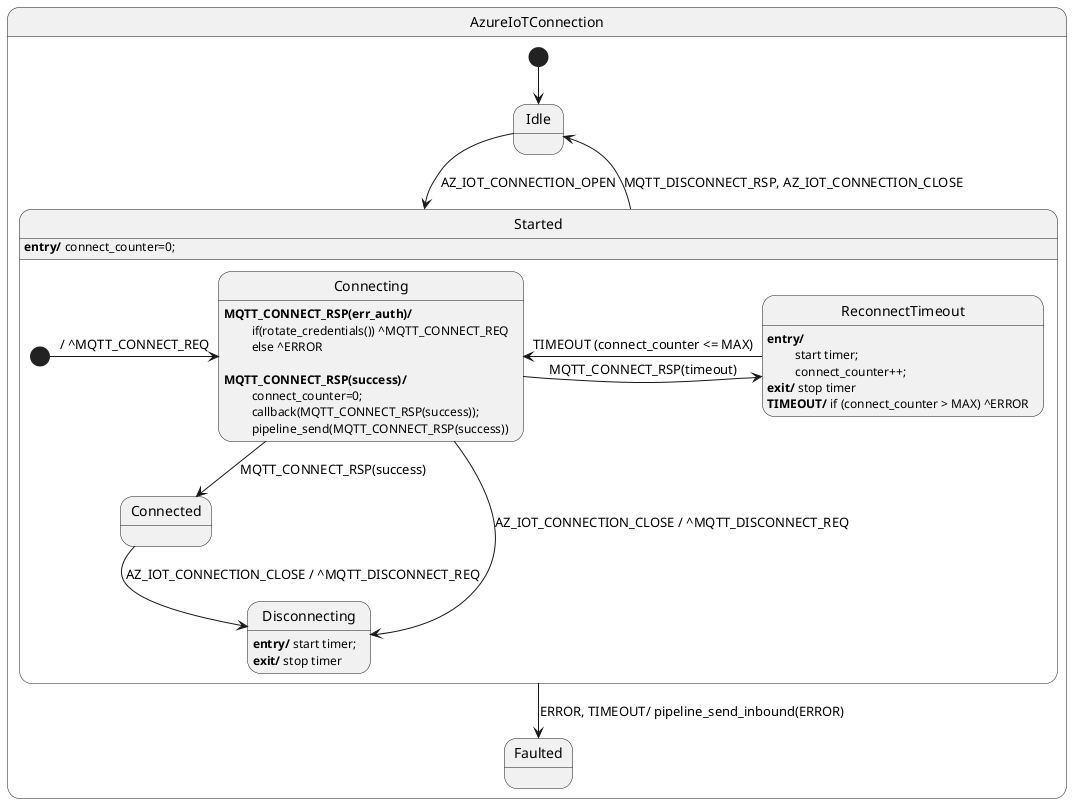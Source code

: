 @startuml

state AzureIoTConnection {
    state Idle
    state Faulted

    state Started {
        state Connecting
        Connecting : <b>MQTT_CONNECT_RSP(err_auth)/</b>
        Connecting : \t if(rotate_credentials()) ^MQTT_CONNECT_REQ
        Connecting : \t else ^ERROR
        Connecting :
        Connecting : <b>MQTT_CONNECT_RSP(success)/</b> 
        Connecting : \t connect_counter=0;
        Connecting : \t callback(MQTT_CONNECT_RSP(success));
        Connecting : \t pipeline_send(MQTT_CONNECT_RSP(success))

        state Connected

        state ReconnectTimeout
        ReconnectTimeout : <b>entry/</b> 
        ReconnectTimeout : \t start timer;
        ReconnectTimeout : \t connect_counter++;
        ReconnectTimeout : <b>exit/</b> stop timer
        ReconnectTimeout : <b>TIMEOUT/</b> if (connect_counter > MAX) ^ERROR

        state Disconnecting
        Disconnecting : <b>entry/</b> start timer; 
        Disconnecting : <b>exit/</b> stop timer

        [*] -> Connecting : / ^MQTT_CONNECT_REQ
        Connecting --> Connected : MQTT_CONNECT_RSP(success)
        Connecting -> ReconnectTimeout : MQTT_CONNECT_RSP(timeout)
        Connecting --> Disconnecting : AZ_IOT_CONNECTION_CLOSE / ^MQTT_DISCONNECT_REQ
        Connected --> Disconnecting : AZ_IOT_CONNECTION_CLOSE / ^MQTT_DISCONNECT_REQ
        ReconnectTimeout -> Connecting : TIMEOUT (connect_counter <= MAX)
    }
    Started : <b>entry/</b> connect_counter=0;

    [*] --> Idle
    Idle -> Started : AZ_IOT_CONNECTION_OPEN
    Started --> Idle : MQTT_DISCONNECT_RSP, AZ_IOT_CONNECTION_CLOSE
    Started --> Faulted: ERROR, TIMEOUT/ pipeline_send_inbound(ERROR)

@enduml
